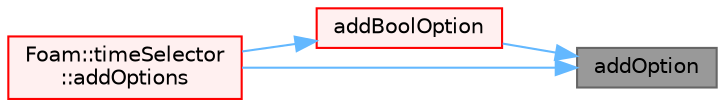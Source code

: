 digraph "addOption"
{
 // LATEX_PDF_SIZE
  bgcolor="transparent";
  edge [fontname=Helvetica,fontsize=10,labelfontname=Helvetica,labelfontsize=10];
  node [fontname=Helvetica,fontsize=10,shape=box,height=0.2,width=0.4];
  rankdir="RL";
  Node1 [id="Node000001",label="addOption",height=0.2,width=0.4,color="gray40", fillcolor="grey60", style="filled", fontcolor="black",tooltip=" "];
  Node1 -> Node2 [id="edge1_Node000001_Node000002",dir="back",color="steelblue1",style="solid",tooltip=" "];
  Node2 [id="Node000002",label="addBoolOption",height=0.2,width=0.4,color="red", fillcolor="#FFF0F0", style="filled",URL="$classFoam_1_1argList.html#aa33f6ce8d65b867d57b291919192ff02",tooltip=" "];
  Node2 -> Node4 [id="edge2_Node000002_Node000004",dir="back",color="steelblue1",style="solid",tooltip=" "];
  Node4 [id="Node000004",label="Foam::timeSelector\l::addOptions",height=0.2,width=0.4,color="red", fillcolor="#FFF0F0", style="filled",URL="$classFoam_1_1timeSelector.html#a31c1a8888cbb272c4a519af132eab27d",tooltip=" "];
  Node1 -> Node4 [id="edge3_Node000001_Node000004",dir="back",color="steelblue1",style="solid",tooltip=" "];
}
